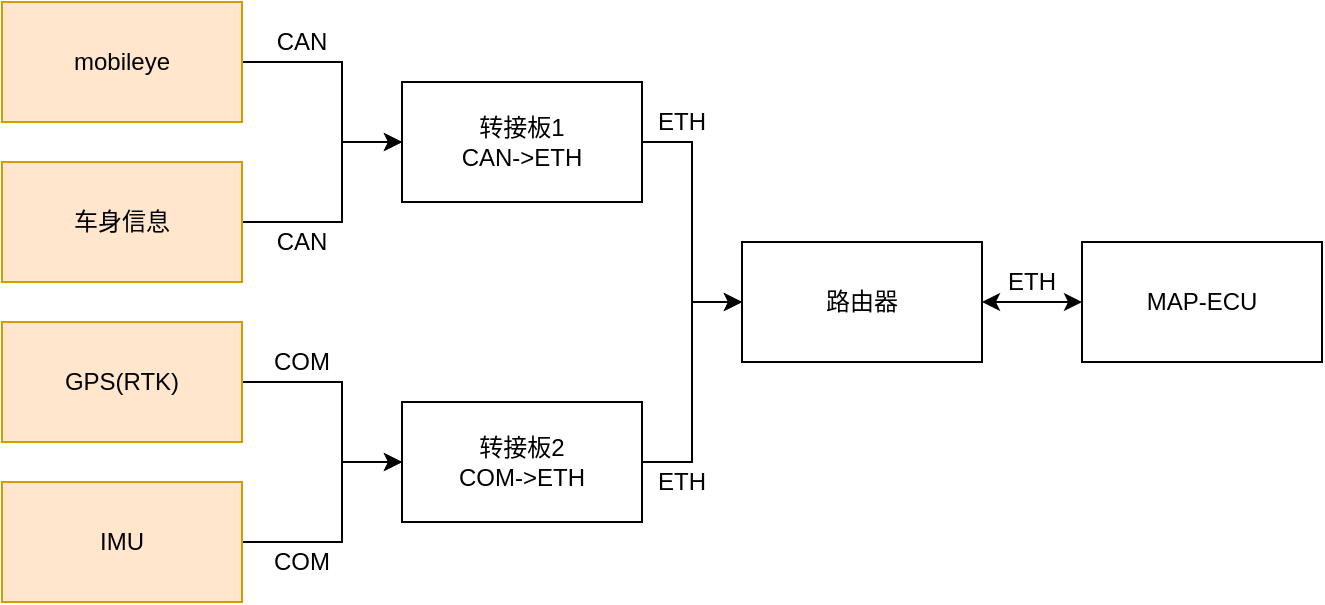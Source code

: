 <mxfile version="10.8.1" type="github"><diagram id="Q-lFuIekcKxqlDID-Gen" name="Page-1"><mxGraphModel dx="700" dy="383" grid="1" gridSize="10" guides="1" tooltips="1" connect="1" arrows="1" fold="1" page="1" pageScale="1" pageWidth="827" pageHeight="1169" math="0" shadow="0"><root><mxCell id="0"/><mxCell id="1" parent="0"/><mxCell id="M18BmcOUAVQlAxrbk4jT-13" style="edgeStyle=orthogonalEdgeStyle;rounded=0;orthogonalLoop=1;jettySize=auto;html=1;exitX=1;exitY=0.5;exitDx=0;exitDy=0;entryX=0;entryY=0.5;entryDx=0;entryDy=0;" edge="1" parent="1" source="M18BmcOUAVQlAxrbk4jT-3" target="M18BmcOUAVQlAxrbk4jT-6"><mxGeometry relative="1" as="geometry"><Array as="points"><mxPoint x="190" y="50"/><mxPoint x="190" y="90"/></Array></mxGeometry></mxCell><mxCell id="M18BmcOUAVQlAxrbk4jT-3" value="mobileye" style="rounded=0;whiteSpace=wrap;html=1;fillColor=#ffe6cc;strokeColor=#d79b00;" vertex="1" parent="1"><mxGeometry x="20" y="20" width="120" height="60" as="geometry"/></mxCell><mxCell id="M18BmcOUAVQlAxrbk4jT-12" style="edgeStyle=orthogonalEdgeStyle;rounded=0;orthogonalLoop=1;jettySize=auto;html=1;exitX=1;exitY=0.5;exitDx=0;exitDy=0;entryX=0;entryY=0.5;entryDx=0;entryDy=0;" edge="1" parent="1" source="M18BmcOUAVQlAxrbk4jT-4" target="M18BmcOUAVQlAxrbk4jT-6"><mxGeometry relative="1" as="geometry"><Array as="points"><mxPoint x="190" y="130"/><mxPoint x="190" y="90"/></Array></mxGeometry></mxCell><mxCell id="M18BmcOUAVQlAxrbk4jT-4" value="车身信息" style="rounded=0;whiteSpace=wrap;html=1;fillColor=#ffe6cc;strokeColor=#d79b00;" vertex="1" parent="1"><mxGeometry x="20" y="100" width="120" height="60" as="geometry"/></mxCell><mxCell id="M18BmcOUAVQlAxrbk4jT-8" style="edgeStyle=orthogonalEdgeStyle;rounded=0;orthogonalLoop=1;jettySize=auto;html=1;exitX=1;exitY=0.5;exitDx=0;exitDy=0;entryX=0;entryY=0.5;entryDx=0;entryDy=0;" edge="1" parent="1" source="M18BmcOUAVQlAxrbk4jT-5" target="M18BmcOUAVQlAxrbk4jT-7"><mxGeometry relative="1" as="geometry"><Array as="points"><mxPoint x="190" y="210"/><mxPoint x="190" y="250"/></Array></mxGeometry></mxCell><mxCell id="M18BmcOUAVQlAxrbk4jT-5" value="GPS(RTK)" style="rounded=0;whiteSpace=wrap;html=1;fillColor=#ffe6cc;strokeColor=#d79b00;" vertex="1" parent="1"><mxGeometry x="20" y="180" width="120" height="60" as="geometry"/></mxCell><mxCell id="M18BmcOUAVQlAxrbk4jT-21" style="edgeStyle=orthogonalEdgeStyle;rounded=0;orthogonalLoop=1;jettySize=auto;html=1;exitX=1;exitY=0.5;exitDx=0;exitDy=0;entryX=0;entryY=0.5;entryDx=0;entryDy=0;" edge="1" parent="1" source="M18BmcOUAVQlAxrbk4jT-6" target="M18BmcOUAVQlAxrbk4jT-19"><mxGeometry relative="1" as="geometry"/></mxCell><mxCell id="M18BmcOUAVQlAxrbk4jT-6" value="&lt;div&gt;转接板1&lt;/div&gt;&lt;div&gt;CAN-&amp;gt;ETH&lt;br&gt;&lt;/div&gt;" style="rounded=0;whiteSpace=wrap;html=1;" vertex="1" parent="1"><mxGeometry x="220" y="60" width="120" height="60" as="geometry"/></mxCell><mxCell id="M18BmcOUAVQlAxrbk4jT-20" style="edgeStyle=orthogonalEdgeStyle;rounded=0;orthogonalLoop=1;jettySize=auto;html=1;exitX=1;exitY=0.5;exitDx=0;exitDy=0;entryX=0;entryY=0.5;entryDx=0;entryDy=0;" edge="1" parent="1" source="M18BmcOUAVQlAxrbk4jT-7" target="M18BmcOUAVQlAxrbk4jT-19"><mxGeometry relative="1" as="geometry"/></mxCell><mxCell id="M18BmcOUAVQlAxrbk4jT-7" value="&lt;div&gt;转接板2&lt;/div&gt;&lt;div&gt;COM-&amp;gt;ETH&lt;br&gt;&lt;/div&gt;" style="rounded=0;whiteSpace=wrap;html=1;" vertex="1" parent="1"><mxGeometry x="220" y="220" width="120" height="60" as="geometry"/></mxCell><mxCell id="M18BmcOUAVQlAxrbk4jT-11" style="edgeStyle=orthogonalEdgeStyle;rounded=0;orthogonalLoop=1;jettySize=auto;html=1;exitX=1;exitY=0.5;exitDx=0;exitDy=0;entryX=0;entryY=0.5;entryDx=0;entryDy=0;" edge="1" parent="1" source="M18BmcOUAVQlAxrbk4jT-9" target="M18BmcOUAVQlAxrbk4jT-7"><mxGeometry relative="1" as="geometry"><Array as="points"><mxPoint x="190" y="290"/><mxPoint x="190" y="250"/></Array></mxGeometry></mxCell><mxCell id="M18BmcOUAVQlAxrbk4jT-9" value="IMU" style="rounded=0;whiteSpace=wrap;html=1;fillColor=#ffe6cc;strokeColor=#d79b00;" vertex="1" parent="1"><mxGeometry x="20" y="260" width="120" height="60" as="geometry"/></mxCell><mxCell id="M18BmcOUAVQlAxrbk4jT-14" value="CAN" style="text;html=1;strokeColor=none;fillColor=none;align=center;verticalAlign=middle;whiteSpace=wrap;rounded=0;" vertex="1" parent="1"><mxGeometry x="150" y="30" width="40" height="20" as="geometry"/></mxCell><mxCell id="M18BmcOUAVQlAxrbk4jT-15" value="CAN" style="text;html=1;strokeColor=none;fillColor=none;align=center;verticalAlign=middle;whiteSpace=wrap;rounded=0;" vertex="1" parent="1"><mxGeometry x="150" y="130" width="40" height="20" as="geometry"/></mxCell><mxCell id="M18BmcOUAVQlAxrbk4jT-17" value="COM" style="text;html=1;strokeColor=none;fillColor=none;align=center;verticalAlign=middle;whiteSpace=wrap;rounded=0;" vertex="1" parent="1"><mxGeometry x="150" y="290" width="40" height="20" as="geometry"/></mxCell><mxCell id="M18BmcOUAVQlAxrbk4jT-18" value="COM" style="text;html=1;strokeColor=none;fillColor=none;align=center;verticalAlign=middle;whiteSpace=wrap;rounded=0;" vertex="1" parent="1"><mxGeometry x="150" y="190" width="40" height="20" as="geometry"/></mxCell><mxCell id="M18BmcOUAVQlAxrbk4jT-19" value="路由器" style="rounded=0;whiteSpace=wrap;html=1;" vertex="1" parent="1"><mxGeometry x="390" y="140" width="120" height="60" as="geometry"/></mxCell><mxCell id="M18BmcOUAVQlAxrbk4jT-23" value="ETH" style="text;html=1;strokeColor=none;fillColor=none;align=center;verticalAlign=middle;whiteSpace=wrap;rounded=0;" vertex="1" parent="1"><mxGeometry x="340" y="250" width="40" height="20" as="geometry"/></mxCell><mxCell id="M18BmcOUAVQlAxrbk4jT-24" value="ETH" style="text;html=1;strokeColor=none;fillColor=none;align=center;verticalAlign=middle;whiteSpace=wrap;rounded=0;" vertex="1" parent="1"><mxGeometry x="340" y="70" width="40" height="20" as="geometry"/></mxCell><mxCell id="M18BmcOUAVQlAxrbk4jT-25" value="ETH" style="text;html=1;strokeColor=none;fillColor=none;align=center;verticalAlign=middle;whiteSpace=wrap;rounded=0;" vertex="1" parent="1"><mxGeometry x="515" y="150" width="40" height="20" as="geometry"/></mxCell><mxCell id="M18BmcOUAVQlAxrbk4jT-26" value="MAP-ECU" style="rounded=0;whiteSpace=wrap;html=1;" vertex="1" parent="1"><mxGeometry x="560" y="140" width="120" height="60" as="geometry"/></mxCell><mxCell id="M18BmcOUAVQlAxrbk4jT-27" value="" style="endArrow=classic;startArrow=classic;html=1;entryX=0;entryY=0.5;entryDx=0;entryDy=0;exitX=1;exitY=0.5;exitDx=0;exitDy=0;" edge="1" parent="1" source="M18BmcOUAVQlAxrbk4jT-19" target="M18BmcOUAVQlAxrbk4jT-26"><mxGeometry width="50" height="50" relative="1" as="geometry"><mxPoint x="485" y="290" as="sourcePoint"/><mxPoint x="535" y="240" as="targetPoint"/></mxGeometry></mxCell></root></mxGraphModel></diagram></mxfile>
